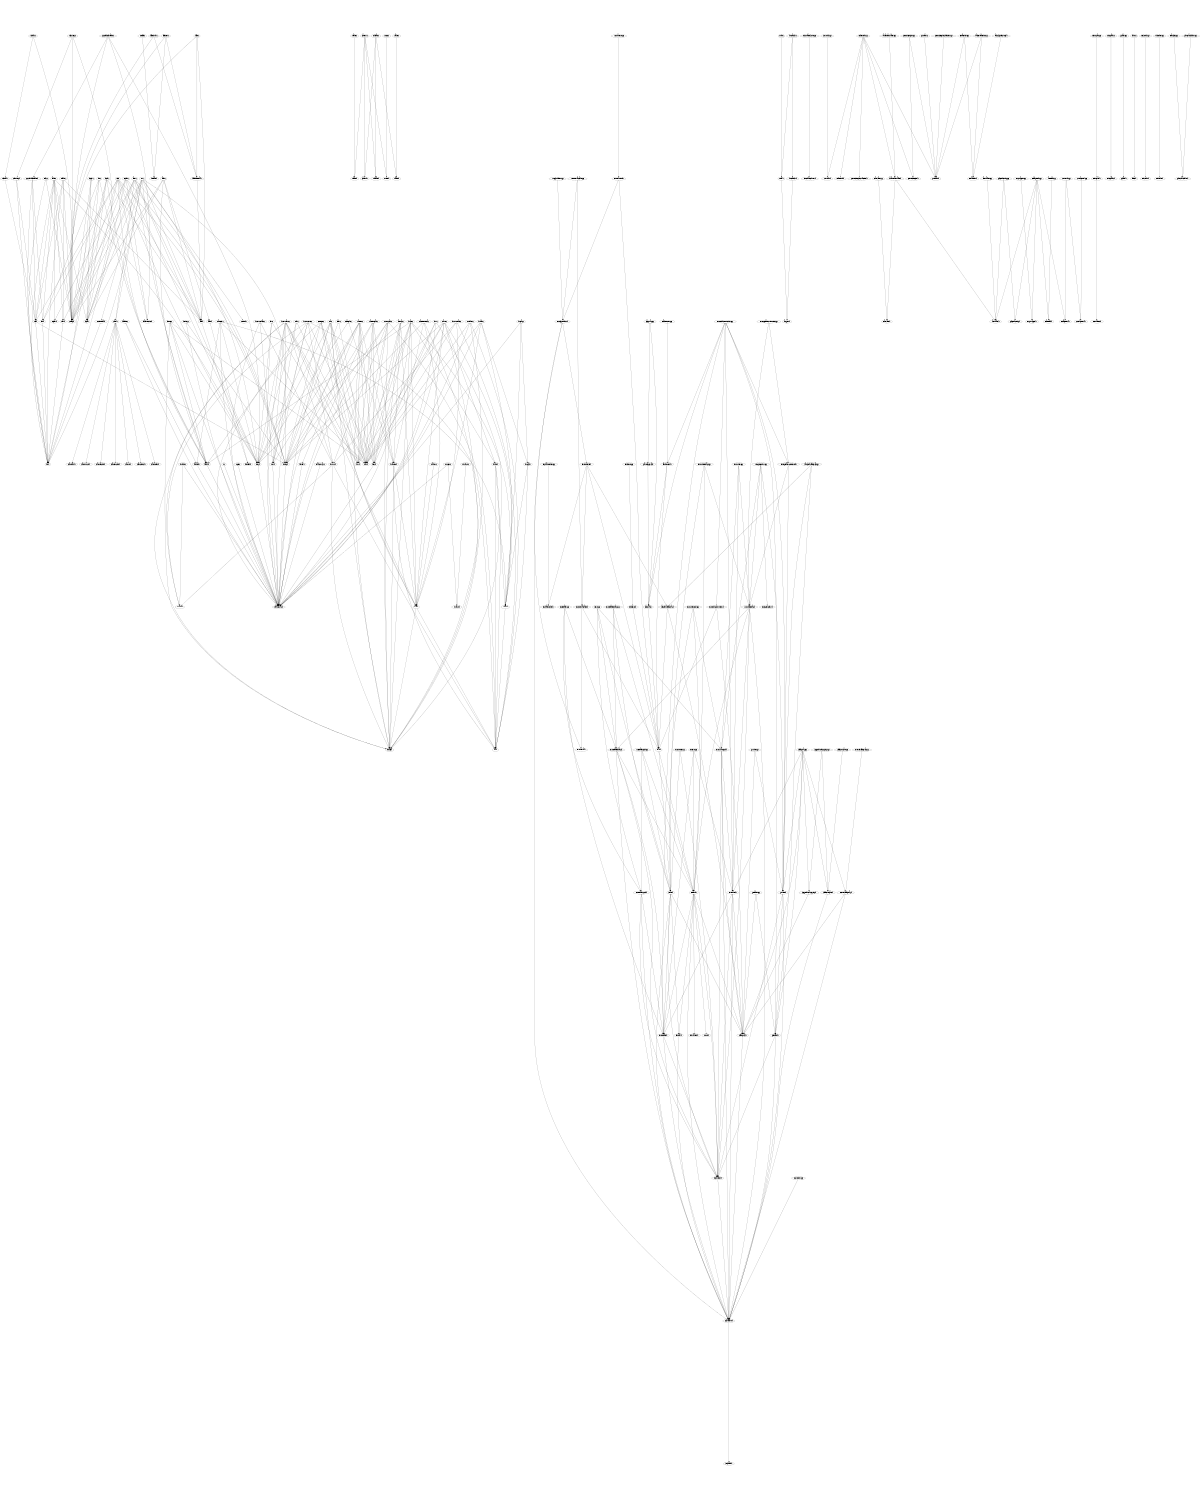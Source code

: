 digraph "source tree" {
    overlap=scale;
    size="8,10";
    ratio="fill";
    fontsize="16";
    fontname="Helvetica";
	clusterrank="local";
	"cram.h" -> "cram_codecs.h"
	"bwtsw2_aux.c" -> "bwt_lite.h"
	"bwt_gen.c" -> "QSufSort.h"
	"bwtsw2_chain.c" -> "ksort.h"
	"pattern.c" -> "reader.h"
	"bwt_gen.c" -> "malloc_wrap.h"
	"BWTIntervalCache.cpp" -> "BWTIntervalCache.h"
	"tabix.c" -> "config.h"
	"node.c" -> "node.h"
	"DiscordantCluster.cpp" -> "DiscordantCluster.h"
	"SAReader.h" -> "Occurrence.h"
	"SparseGapArray.h" -> "GapArray.h"
	"bwtsw2_main.c" -> "bwtsw2.h"
	"Occurrence.cpp" -> "Occurrence.h"
	"bwa.c" -> "bntseq.h"
	"synced_bcf_reader.h" -> "tbx.h"
	"tbx.h" -> "hts.h"
	"VFilterTool.cpp" -> "GenomicRegion.h"
	"BWTCARopebwt.cpp" -> "BWTCARopebwt.h"
	"kstring.c" -> "malloc_wrap.h"
	"VFilterTool.cpp" -> "SnowUtils.h"
	"vcf.c" -> "bgzf.h"
	"kopen.c" -> "malloc_wrap.h"
	"sam.c" -> "bgzf.h"
	"SampledSuffixArray.cpp" -> "SampledSuffixArray.h"
	"bwamem.c" -> "bntseq.h"
	"multifast.c" -> "multifast.h"
	"bwaseqio.c" -> "kseq.h"
	"synced_bcf_reader.h" -> "vcf.h"
	"bwtsw2_chain.c" -> "bwtsw2.h"
	"BWTTraverse.cpp" -> "BWTTraverse.h"
	"BWTCARopebwt.cpp" -> "BWTWriterBinary.h"
	"bwamem.c" -> "bwamem.h"
	"SuffixArray.cpp" -> "SAWriter.h"
	"hts.c" -> "hfile.h"
	"SuffixArray.cpp" -> "SAReader.h"
	"bgzf.c" -> "hfile.h"
	"bwamem.c" -> "ksort.h"
	"tabix.c" -> "regidx.h"
	"fastmap.c" -> "bntseq.h"
	"regidx.c" -> "regidx.h"
	"SuffixCompare.h" -> "STCommon.h"
	"BWTReader.cpp" -> "BWTReaderBinary.h"
	"vcf.c" -> "khash_str2int.h"
	"RLBWT.h" -> "FMMarkers.h"
	"bwamem_extra.c" -> "bntseq.h"
	"bwa.c" -> "bwa.h"
	"QuickBWT.h" -> "BWT.h"
	"utils.c" -> "kseq.h"
	"SBWT.h" -> "STCommon.h"
	"cram.h" -> "cram_index.h"
	"SuffixArray.cpp" -> "SuffixArray.h"
	"BWTAlgorithms.h" -> "BWTIndexSet.h"
	"bwase.c" -> "kstring.h"
	"multifast.c" -> "walker.h"
	"bgzf.c" -> "khash.h"
	"kseq.h" -> "malloc_wrap.h"
	"bwtsw2_pair.c" -> "ksw.h"
	"AlignedContig.cpp" -> "BamWalker.h"
	"kvec.h" -> "malloc_wrap.h"
	"vcf_sweep.c" -> "vcf_sweep.h"
	"bwa.c" -> "ksw.h"
	"cram.h" -> "cram_stats.h"
	"SAWriter.h" -> "STCommon.h"
	"GapArray.h" -> "BWT.h"
	"bwase.c" -> "ksw.h"
	"Histogram.cpp" -> "Histogram.h"
	"BWTReaderAscii.h" -> "Occurrence.h"
	"SAReader.h" -> "STCommon.h"
	"vcfutils.h" -> "vcf.h"
	"cram.h" -> "cram_structs.h"
	"bwamem.c" -> "ksw.h"
	"SBWT.h" -> "HitData.h"
	"vcf_sweep.h" -> "hts.h"
	"hfile_net.c" -> "hfile_internal.h"
	"pemerge.c" -> "malloc_wrap.h"
	"SACAInducedCopying.h" -> "SuffixArray.h"
	"example.c" -> "kseq.h"
	"bgzf.c" -> "config.h"
	"BWTReaderBinary.cpp" -> "SBWT.h"
	"bwaseqio.c" -> "bamlite.h"
	"bwtsw2_pair.c" -> "malloc_wrap.h"
	"hfile_irods.c" -> "config.h"
	"bwtsw2_main.c" -> "utils.h"
	"bwamem.c" -> "kbtree.h"
	"utils.c" -> "utils.h"
	"utils.c" -> "ksort.h"
	"BWTDiskConstruction.cpp" -> "BWTCABauerCoxRosone.h"
	"hts.c" -> "hts_internal.h"
	"PopulationIndex.cpp" -> "PopulationIndex.h"
	"bwamem_extra.c" -> "bwamem.h"
	"string_alloc.c" -> "string_alloc.h"
	"bwtsw2_aux.c" -> "bntseq.h"
	"BWTWriterBinary.h" -> "STCommon.h"
	"vcf.h" -> "hts.h"
	"CoverageTool.cpp" -> "CoverageTool.h"
	"hts.c" -> "config.h"
	"bwtsw2_aux.c" -> "kstring.h"
	"bwa.h" -> "bwt.h"
	"bntseq.c" -> "malloc_wrap.h"
	"bwt.c" -> "bwt.h"
	"synced_bcf_reader.c" -> "kseq.h"
	"BWTIntervalCache.h" -> "BWTInterval.h"
	"back.BreakPoint.cpp" -> "gzstream.h"
	"RLBWT.h" -> "STCommon.h"
	"BWTCABauerCoxRosone.cpp" -> "BWTWriterBinary.h"
	"bwa.c" -> "kseq.h"
	"bwamem.h" -> "bwa.h"
	"SuffixArray.cpp" -> "SuffixCompare.h"
	"bwase.h" -> "bntseq.h"
	"example.c" -> "bwamem.h"
	"BWTReaderBinary.h" -> "BWTReader.h"
	"bwtsw2_aux.c" -> "utils.h"
	"InverseSuffixArray.cpp" -> "InverseSuffixArray.h"
	"tbx.c" -> "config.h"
	"BWTWriterAscii.cpp" -> "SBWT.h"
	"RLBWT.cpp" -> "BWTReader.h"
	"kbtree.h" -> "malloc_wrap.h"
	"faidx.c" -> "config.h"
	"hfile_net.c" -> "knetfile.h"
	"node.h" -> "actypes.h"
	"BWTIndexSet.h" -> "SampledSuffixArray.h"
	"BWTReaderAscii.cpp" -> "RLBWT.h"
	"bgzf.c" -> "bgzf.h"
	"BWT.h" -> "RLBWT.h"
	"synced_bcf_reader.c" -> "khash_str2int.h"
	"VariantBamWalker.cpp" -> "VariantBamWalker.h"
	"BWTWriter.h" -> "STCommon.h"
	"bwtgap.h" -> "bwt.h"
	"bwase.c" -> "utils.h"
	"bwt_lite.c" -> "bwt_lite.h"
	"vcfutils.c" -> "config.h"
	"bwt_lite.c" -> "malloc_wrap.h"
	"BreakPoint.cpp" -> "BreakPoint.h"
	"knetfile.c" -> "knetfile.h"
	"BWTWriterBinary.h" -> "BWTWriter.h"
	"bwtsw2_aux.c" -> "bwa.h"
	"bgzip.c" -> "hts.h"
	"vcfutils.c" -> "vcfutils.h"
	"SAWriter.h" -> "Occurrence.h"
	"BWTReaderAscii.h" -> "STCommon.h"
	"bwamem.c" -> "kstring.h"
	"htsfile.c" -> "hfile.h"
	"hts.c" -> "bgzf.h"
	"ksw.c" -> "ksw.h"
	"bwtaln.c" -> "bwtgap.h"
	"htsfile.c" -> "config.h"
	"BWTWriterAscii.h" -> "Occurrence.h"
	"BWTTraverse.h" -> "BWT.h"
	"hts.c" -> "hts.h"
	"bwtsw2_core.c" -> "bwt.h"
	"bwamem_extra.c" -> "kstring.h"
	"regidx.c" -> "hts.h"
	"BWTReaderBinary.h" -> "RLBWT.h"
	"bwamem.c" -> "malloc_wrap.h"
	"sam.c" -> "config.h"
	"BWTIntervalCache.cpp" -> "BWTAlgorithms.h"
	"ksw.c" -> "malloc_wrap.h"
	"bwt.c" -> "malloc_wrap.h"
	"GenomicRegion.cpp" -> "gzstream.h"
	"reader.c" -> "reader.h"
	"BWTWriterBinary.h" -> "BWTReaderBinary.h"
	"BWTReader.cpp" -> "BWTReaderAscii.h"
	"BWTReaderAscii.cpp" -> "SBWT.h"
	"bwa.c" -> "utils.h"
	"BWTDiskConstruction.cpp" -> "RankProcess.h"
	"bwtaln.c" -> "bwa.h"
	"GapArray.cpp" -> "GapArray.h"
	"htsfile.c" -> "vcf.h"
	"SampledSuffixArray.h" -> "BWT.h"
	"bwtsw2_pair.c" -> "utils.h"
	"vcf.h" -> "kstring.h"
	"BWTWriterBinary.h" -> "Occurrence.h"
	"BWTIndexSet.h" -> "PopulationIndex.h"
	"InverseSuffixArray.h" -> "SuffixArray.h"
	"QuickBWT.cpp" -> "QuickBWT.h"
	"hfile_irods.c" -> "hfile_internal.h"
	"ahocorasick.c" -> "ahocorasick.h"
	"bwtindex.c" -> "utils.h"
	"kstring.c" -> "kstring.h"
	"bwtsw2_main.c" -> "bwt.h"
	"kstring.h" -> "malloc_wrap.h"
	"tbx.c" -> "khash.h"
	"vcf.c" -> "kseq.h"
	"pemerge.c" -> "utils.h"
	"bwtsw2_core.c" -> "bwt_lite.h"
	"bwamem_pair.c" -> "kstring.h"
	"bwtsw2_pair.c" -> "bntseq.h"
	"BWTIntervalCache.h" -> "BWT.h"
	"BWTDiskConstruction.h" -> "BWT.h"
	"bwt.c" -> "kvec.h"
	"bwape.c" -> "bwtaln.h"
	"gChain.cpp" -> "gChain.h"
	"BWTCARopebwt.cpp" -> "BWTWriterAscii.h"
	"VariantBamWalker.h" -> "BamStats.h"
	"BWTWriter.cpp" -> "BWTWriter.h"
	"HitData.h" -> "STCommon.h"
	"QSufSort.c" -> "QSufSort.h"
	"khash.h" -> "malloc_wrap.h"
	"tabix.c" -> "tbx.h"
	"BWTIndexSet.h" -> "BWTIntervalCache.h"
	"bwtsw2_core.c" -> "malloc_wrap.h"
	"VariantBamWalker.h" -> "BamWalker.h"
	"ksw.c" -> "kseq.h"
	"main.c" -> "utils.h"
	"bntseq.c" -> "kseq.h"
	"SBWT.cpp" -> "BWTReaderBinary.h"
	"BWTDiskConstruction.cpp" -> "SAReader.h"
	"RLBWT.cpp" -> "BWTWriter.h"
	"bwa.c" -> "kstring.h"
	"bgzip.c" -> "config.h"
	"BWTWriterAscii.h" -> "SuffixArray.h"
	"bwase.h" -> "bwtaln.h"
	"BWTWriter.cpp" -> "BWTWriterAscii.h"
	"ksort.h" -> "malloc_wrap.h"
	"Histogram.h" -> "IntervalTree.h"
	"bwa.c" -> "malloc_wrap.h"
	"bwtsw2_aux.c" -> "ksort.h"
	"sam.c" -> "khash.h"
	"bwa.c" -> "kvec.h"
	"vcf.c" -> "vcf.h"
	"bwtgap.c" -> "bwtgap.h"
	"BamWalker.cpp" -> "BamWalker.h"
	"STCommon.h" -> "STGlobals.h"
	"bwtsw2_aux.c" -> "bwtsw2.h"
	"BWTWriter.cpp" -> "BWTWriterBinary.h"
	"SuffixArray.h" -> "STCommon.h"
	"hts.c" -> "ksort.h"
	"RealignTool.cpp" -> "BamWalker.h"
	"bwtsw2_aux.c" -> "ksw.h"
	"bwtsw2_aux.c" -> "malloc_wrap.h"
	"tbx.c" -> "tbx.h"
	"bwamem_pair.c" -> "bwamem.h"
	"SBWT.cpp" -> "SBWT.h"
	"bwt.c" -> "utils.h"
	"BWTWriter.h" -> "BWTReader.h"
	"SBWT.h" -> "Occurrence.h"
	"bamlite.c" -> "bamlite.h"
	"bwtaln.c" -> "malloc_wrap.h"
	"SampledSuffixArray.h" -> "SuffixArray.h"
	"back.BreakPoint.cpp" -> "BreakPoint.h"
	"back.AlignedContig.h" -> "BreakPoint.h"
	"bgzf.c" -> "hts.h"
	"bwamem_pair.c" -> "ksw.h"
	"bwape.c" -> "bwase.h"
	"BWTReaderBinary.cpp" -> "RLBWT.h"
	"BWTWriter.h" -> "SuffixArray.h"
	"BWTWriterAscii.cpp" -> "RLBWT.h"
	"SampledSuffixArray.cpp" -> "SAWriter.h"
	"SBWT.cpp" -> "BWTWriterAscii.h"
	"SBWT.cpp" -> "BWTReaderAscii.h"
	"bamlite.h" -> "malloc_wrap.h"
	"RLBWT.cpp" -> "RLBWT.h"
	"bwaseqio.c" -> "malloc_wrap.h"
	"hfile_internal.h" -> "hfile.h"
	"vcf_sweep.h" -> "vcf.h"
	"htsfile.c" -> "hts.h"
	"bwa.h" -> "bntseq.h"
	"BWTWriterBinary.h" -> "RLBWT.h"
	"bwtsw2_main.c" -> "bwa.h"
	"BWAWrapper.cpp" -> "BWAWrapper.h"
	"hfile.c" -> "hfile.h"
	"kfunc.c" -> "kfunc.h"
	"SAReader.cpp" -> "SuffixArray.h"
	"bwamem.h" -> "bwt.h"
	"BWTDiskConstruction.cpp" -> "BWTWriter.h"
	"bwase.c" -> "bwase.h"
	"tabix.c" -> "vcf.h"
	"synced_bcf_reader.c" -> "config.h"
	"BWTWriterAscii.h" -> "BWTWriter.h"
	"faidx.c" -> "bgzf.h"
	"bwtaln.c" -> "utils.h"
	"fastmap.c" -> "bwa.h"
	"SuffixArray.cpp" -> "SACAInducedCopying.h"
	"bwape.c" -> "utils.h"
	"VFilterTool.cpp" -> "VariantBamWalker.h"
	"bwtindex.c" -> "bwt.h"
	"fastmap.c" -> "kseq.h"
	"VFilterTool.cpp" -> "GenomicRegionCollection.h"
	"BWTWriter.h" -> "Occurrence.h"
	"sam.c" -> "hfile.h"
	"bwtsw2_core.c" -> "kvec.h"
	"bntseq.c" -> "khash.h"
	"malloc_wrap.c" -> "malloc_wrap.h"
	"bwape.c" -> "bntseq.h"
	"SnowTools.cpp" -> "CoverageTool.h"
	"ahocorasick.h" -> "actypes.h"
	"bwamem_pair.c" -> "utils.h"
	"fastmap.c" -> "utils.h"
	"bwamem.c" -> "kvec.h"
	"RealignTool.cpp" -> "AlignedContig.h"
	"vcf.c" -> "khash.h"
	"bwamem_pair.c" -> "malloc_wrap.h"
	"BWTCABauerCoxRosone.h" -> "SAWriter.h"
	"SBWT.h" -> "BWTReader.h"
	"vcf.c" -> "hfile.h"
	"RLBWT.h" -> "SuffixArray.h"
	"HTSTools.cpp" -> "HTSTools.h"
	"vcf.c" -> "kstring.h"
	"bwape.c" -> "malloc_wrap.h"
	"BreakPoint.cpp" -> "gzstream.h"
	"bwtsw2.h" -> "bntseq.h"
	"MiniRules.cpp" -> "MiniRules.h"
	"gzstream.C" -> "gzstream.h"
	"BWTTraverse.h" -> "BWTAlgorithms.h"
	"SAReader.cpp" -> "SAReader.h"
	"vcf.c" -> "tbx.h"
	"BWTReader.cpp" -> "BWTReader.h"
	"strmm.c" -> "strmm.h"
	"sam.h" -> "hts.h"
	"BWTDiskConstruction.h" -> "SuffixArray.h"
	"bwape.c" -> "kvec.h"
	"pemerge.c" -> "bwa.h"
	"sam.c" -> "cram.h"
	"pattern.c" -> "pattern.h"
	"vcf_sweep.c" -> "config.h"
	"BWTDiskConstruction.cpp" -> "GapArray.h"
	"GenomicRegion.cpp" -> "GenomicRegion.h"
	"tabix.c" -> "kseq.h"
	"bwtsw2_core.c" -> "bwtsw2.h"
	"bwtindex.c" -> "bntseq.h"
	"RealignTool.cpp" -> "BWAWrapper.h"
	"bntseq.c" -> "utils.h"
	"bwtsw2.h" -> "bwt_lite.h"
	"bntseq.c" -> "bntseq.h"
	"RankProcess.h" -> "GapArray.h"
	"SuffixArray.cpp" -> "InverseSuffixArray.h"
	"hts_internal.h" -> "hts.h"
	"regidx.c" -> "config.h"
	"pemerge.c" -> "kseq.h"
	"BWTReader.h" -> "Occurrence.h"
	"bwape.c" -> "bwa.h"
	"SnowUtils.cpp" -> "SnowUtils.h"
	"tabix.c" -> "bgzf.h"
	"tbx.c" -> "bgzf.h"
	"VFilterTool.cpp" -> "VFilterTool.h"
	"bwamem.h" -> "bntseq.h"
	"ahocorasick.c" -> "node.h"
	"BWTWriterBinary.cpp" -> "BWTWriterBinary.h"
	"BWTWriterAscii.h" -> "STCommon.h"
	"htsfile.c" -> "sam.h"
	"synced_bcf_reader.h" -> "hts.h"
	"pemerge.c" -> "ksw.h"
	"fastmap.c" -> "bwamem.h"
	"hts.c" -> "version.h"
	"GenomicRegionCollection.cpp" -> "gzstream.h"
	"regidx.c" -> "kstring.h"
	"md5.c" -> "config.h"
	"RankProcess.h" -> "BWT.h"
	"RLBWT.h" -> "RLUnit.h"
	"bwaseqio.c" -> "bwtaln.h"
	"bwtsw2_aux.c" -> "kseq.h"
	"RLBWT.h" -> "Occurrence.h"
	"hts.c" -> "khash.h"
	"SACAInducedCopying.cpp" -> "SuffixCompare.h"
	"cram.h" -> "cram_decode.h"
	"BWTCABauerCoxRosone.cpp" -> "BWTCABauerCoxRosone.h"
	"BWTIndexSet.h" -> "BWT.h"
	"sam.c" -> "sam.h"
	"SnowTools.cpp" -> "RealignTool.h"
	"cram.h" -> "cram_encode.h"
	"tabix.c" -> "hts.h"
	"hfile.c" -> "config.h"
	"bwase.c" -> "bntseq.h"
	"Occurrence.h" -> "STCommon.h"
	"bwtaln.c" -> "bwtaln.h"
	"BWTReaderAscii.h" -> "BWTReader.h"
	"sam.c" -> "kseq.h"
	"bwtsw2.h" -> "bwt.h"
	"RealignTool.cpp" -> "RealignTool.h"
	"RankProcess.cpp" -> "RankProcess.h"
	"BWT.h" -> "SBWT.h"
	"bwtsw2_pair.c" -> "bwtsw2.h"
	"bwtsw2_pair.c" -> "bwt.h"
	"SAWriter.h" -> "SAReader.h"
	"hts.c" -> "kseq.h"
	"example3.cpp" -> "AhoCorasickPlus.h"
	"BWTWriterBinary.cpp" -> "RLBWT.h"
	"regidx.c" -> "kseq.h"
	"md5.c" -> "hts.h"
	"STCommon.cpp" -> "STCommon.h"
	"SBWT.h" -> "SuffixArray.h"
	"BamStats.cpp" -> "BamStats.h"
	"bwamem_extra.c" -> "bwa.h"
	"BWTReader.h" -> "STCommon.h"
	"Occurrence.cpp" -> "SBWT.h"
	"bamlite.c" -> "malloc_wrap.h"
	"InverseSuffixArray.h" -> "STCommon.h"
	"SuffixArray.cpp" -> "BWTWriter.h"
	"pattern.c" -> "strmm.h"
	"bwtgap.h" -> "bwtaln.h"
	"BWTCABauerCoxRosone.h" -> "BWTWriterBinary.h"
	"bwtsw2_chain.c" -> "malloc_wrap.h"
	"SampledSuffixArray.cpp" -> "SAReader.h"
	"bwtgap.c" -> "malloc_wrap.h"
	"bwtsw2_pair.c" -> "kstring.h"
	"fastmap.c" -> "kvec.h"
	"walker.c" -> "walker.h"
	"bwtsw2_core.c" -> "khash.h"
	"bwtsw2_core.c" -> "ksort.h"
	"faidx.c" -> "khash.h"
	"sam.c" -> "kstring.h"
	"SuffixCompare.cpp" -> "SuffixCompare.h"
	"vcf_sweep.c" -> "bgzf.h"
	"VFilterTool.cpp" -> "gzstream.h"
	"multifast.c" -> "pattern.h"
	"GapArray.cpp" -> "SparseGapArray.h"
	"BWTAlgorithms.h" -> "BWTInterval.h"
	"synced_bcf_reader.c" -> "synced_bcf_reader.h"
	"BWTReaderBinary.cpp" -> "BWTReaderBinary.h"
	"AlignedContig.cpp" -> "AlignedContig.h"
	"pattern.c" -> "multifast.h"
	"regidx.c" -> "khash_str2int.h"
	"bwtaln.h" -> "bwt.h"
	"main.c" -> "kstring.h"
	"AhoCorasickPlus.cpp" -> "AhoCorasickPlus.h"
	"bwape.c" -> "khash.h"
	"RLBWT.h" -> "HitData.h"
	"BWTAlgorithms.h" -> "STCommon.h"
	"hts.c" -> "cram.h"
	"bwtindex.c" -> "malloc_wrap.h"
	"faidx.c" -> "faidx.h"
	"bwtgap.c" -> "bwtaln.h"
	"BWTWriterBinary.cpp" -> "SBWT.h"
	"hfile.h" -> "hts_defs.h"
	"BWTReaderBinary.h" -> "STCommon.h"
	"bwase.c" -> "malloc_wrap.h"
	"pemerge.c" -> "kstring.h"
	"BWTReaderAscii.cpp" -> "BWTReaderAscii.h"
	"hfile.c" -> "hfile_internal.h"
	"SAWriter.cpp" -> "SAWriter.h"
	"bwase.c" -> "bwa.h"
	"RLBWT.h" -> "BWTReader.h"
	"tabix.c" -> "sam.h"
	"cram.h" -> "cram_io.h"
	"bwase.h" -> "bwt.h"
	"BWTDiskConstruction.cpp" -> "BWTDiskConstruction.h"
	"SACAInducedCopying.cpp" -> "SACAInducedCopying.h"
	"hfile_net.c" -> "config.h"
	"RealignTool.cpp" -> "BamRead.h"
	"bwase.c" -> "bwtaln.h"
	"faidx.c" -> "hfile.h"
	"BWTCARopebwt.cpp" -> "SAWriter.h"
	"is.c" -> "malloc_wrap.h"
	"bwamem.c" -> "utils.h"
	"bgzip.c" -> "bgzf.h"
	"BWTReaderBinary.h" -> "Occurrence.h"
	"BWTAlgorithms.cpp" -> "BWTAlgorithms.h"
	"bwape.c" -> "ksw.h"
	"bwashm.c" -> "bwa.h"
	"faidx.h" -> "hts_defs.h"
	"SAWriter.cpp" -> "SuffixArray.h"
	"BWTDiskConstruction.cpp" -> "SAWriter.h"
	"bwaseqio.c" -> "utils.h"
	"BamRead.cpp" -> "BamRead.h"
	"bwamem_pair.c" -> "kvec.h"
	"BWTWriterAscii.cpp" -> "BWTWriterAscii.h"
	"vcf.c" -> "config.h"
	"BWTDiskConstruction.cpp" -> "BWTReader.h"
}
